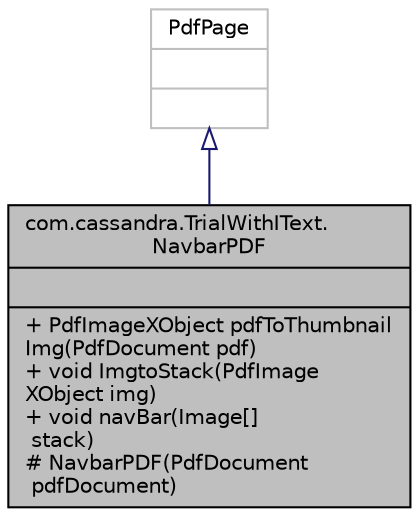 digraph "com.cassandra.TrialWithIText.NavbarPDF"
{
 // LATEX_PDF_SIZE
  edge [fontname="Helvetica",fontsize="10",labelfontname="Helvetica",labelfontsize="10"];
  node [fontname="Helvetica",fontsize="10",shape=record];
  Node1 [label="{com.cassandra.TrialWithIText.\lNavbarPDF\n||+ PdfImageXObject pdfToThumbnail\lImg(PdfDocument pdf)\l+ void ImgtoStack(PdfImage\lXObject img)\l+ void navBar(Image[]\l stack)\l#  NavbarPDF(PdfDocument\l pdfDocument)\l}",height=0.2,width=0.4,color="black", fillcolor="grey75", style="filled", fontcolor="black",tooltip=" "];
  Node2 -> Node1 [dir="back",color="midnightblue",fontsize="10",style="solid",arrowtail="onormal",fontname="Helvetica"];
  Node2 [label="{PdfPage\n||}",height=0.2,width=0.4,color="grey75", fillcolor="white", style="filled",tooltip=" "];
}
